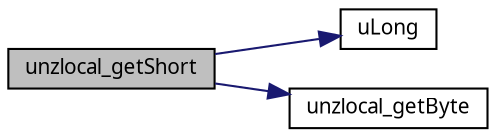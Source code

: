 digraph G
{
  edge [fontname="FreeSans.ttf",fontsize="10",labelfontname="FreeSans.ttf",labelfontsize="10"];
  node [fontname="FreeSans.ttf",fontsize="10",shape=record];
  rankdir=LR;
  Node1 [label="unzlocal_getShort",height=0.2,width=0.4,color="black", fillcolor="grey75", style="filled" fontcolor="black"];
  Node1 -> Node2 [color="midnightblue",fontsize="10",style="solid",fontname="FreeSans.ttf"];
  Node2 [label="uLong",height=0.2,width=0.4,color="black", fillcolor="white", style="filled",URL="$ioapi_8h.html#a50e9e9d5c30e481de822ad68fe537986"];
  Node1 -> Node3 [color="midnightblue",fontsize="10",style="solid",fontname="FreeSans.ttf"];
  Node3 [label="unzlocal_getByte",height=0.2,width=0.4,color="black", fillcolor="white", style="filled",URL="$unzip_8c.html#a224066d88f092158ee3695c40a1f6c39"];
}
